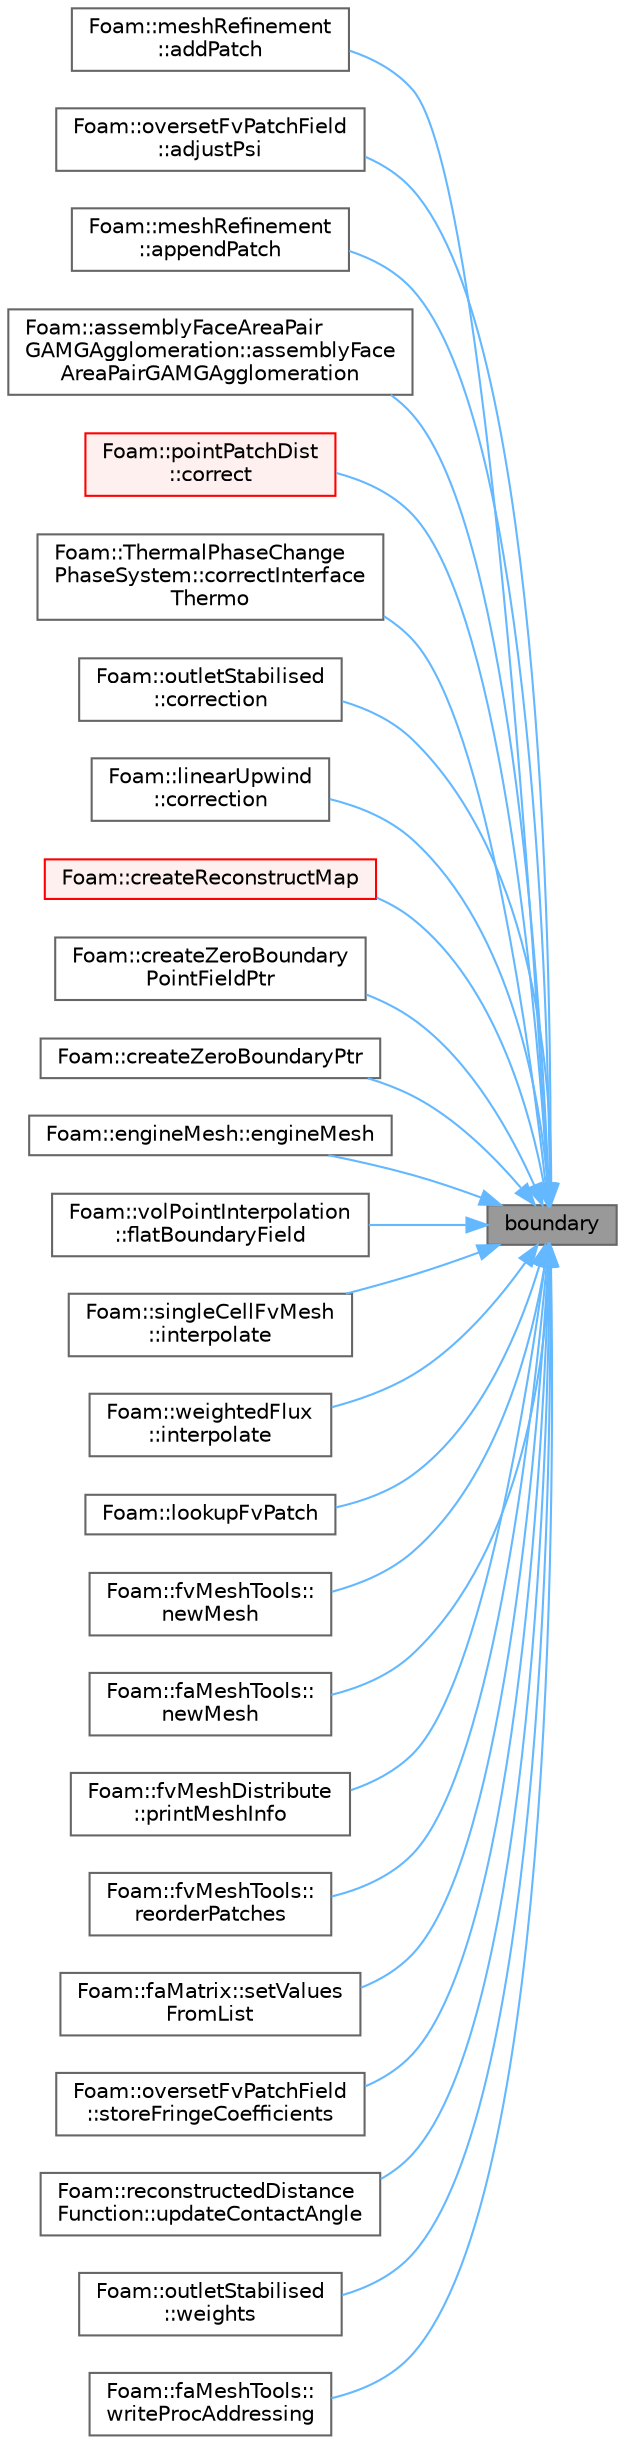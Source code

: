 digraph "boundary"
{
 // LATEX_PDF_SIZE
  bgcolor="transparent";
  edge [fontname=Helvetica,fontsize=10,labelfontname=Helvetica,labelfontsize=10];
  node [fontname=Helvetica,fontsize=10,shape=box,height=0.2,width=0.4];
  rankdir="RL";
  Node1 [id="Node000001",label="boundary",height=0.2,width=0.4,color="gray40", fillcolor="grey60", style="filled", fontcolor="black",tooltip=" "];
  Node1 -> Node2 [id="edge1_Node000001_Node000002",dir="back",color="steelblue1",style="solid",tooltip=" "];
  Node2 [id="Node000002",label="Foam::meshRefinement\l::addPatch",height=0.2,width=0.4,color="grey40", fillcolor="white", style="filled",URL="$classFoam_1_1meshRefinement.html#a7648b2de2bf053048ba38532a8cf73a1",tooltip=" "];
  Node1 -> Node3 [id="edge2_Node000001_Node000003",dir="back",color="steelblue1",style="solid",tooltip=" "];
  Node3 [id="Node000003",label="Foam::oversetFvPatchField\l::adjustPsi",height=0.2,width=0.4,color="grey40", fillcolor="white", style="filled",URL="$classFoam_1_1oversetFvPatchField.html#a86d7719ec2a9a945f89ce0345cd4c031",tooltip=" "];
  Node1 -> Node4 [id="edge3_Node000001_Node000004",dir="back",color="steelblue1",style="solid",tooltip=" "];
  Node4 [id="Node000004",label="Foam::meshRefinement\l::appendPatch",height=0.2,width=0.4,color="grey40", fillcolor="white", style="filled",URL="$classFoam_1_1meshRefinement.html#aed2a5a12ca106976301dd2d80efcb85a",tooltip=" "];
  Node1 -> Node5 [id="edge4_Node000001_Node000005",dir="back",color="steelblue1",style="solid",tooltip=" "];
  Node5 [id="Node000005",label="Foam::assemblyFaceAreaPair\lGAMGAgglomeration::assemblyFace\lAreaPairGAMGAgglomeration",height=0.2,width=0.4,color="grey40", fillcolor="white", style="filled",URL="$classFoam_1_1assemblyFaceAreaPairGAMGAgglomeration.html#a20d2ad010af40e1bebd54b2bfc442dff",tooltip=" "];
  Node1 -> Node6 [id="edge5_Node000001_Node000006",dir="back",color="steelblue1",style="solid",tooltip=" "];
  Node6 [id="Node000006",label="Foam::pointPatchDist\l::correct",height=0.2,width=0.4,color="red", fillcolor="#FFF0F0", style="filled",URL="$classFoam_1_1pointPatchDist.html#a3ae44b28050c3aa494c1d8e18cf618c1",tooltip=" "];
  Node1 -> Node8 [id="edge6_Node000001_Node000008",dir="back",color="steelblue1",style="solid",tooltip=" "];
  Node8 [id="Node000008",label="Foam::ThermalPhaseChange\lPhaseSystem::correctInterface\lThermo",height=0.2,width=0.4,color="grey40", fillcolor="white", style="filled",URL="$classFoam_1_1ThermalPhaseChangePhaseSystem.html#a49acbe6bbfb8665ce4c3fdc7e52d385b",tooltip=" "];
  Node1 -> Node9 [id="edge7_Node000001_Node000009",dir="back",color="steelblue1",style="solid",tooltip=" "];
  Node9 [id="Node000009",label="Foam::outletStabilised\l::correction",height=0.2,width=0.4,color="grey40", fillcolor="white", style="filled",URL="$classFoam_1_1outletStabilised.html#a9c79cff1f5952f2e865730d39bf9b2fe",tooltip=" "];
  Node1 -> Node10 [id="edge8_Node000001_Node000010",dir="back",color="steelblue1",style="solid",tooltip=" "];
  Node10 [id="Node000010",label="Foam::linearUpwind\l::correction",height=0.2,width=0.4,color="grey40", fillcolor="white", style="filled",URL="$classFoam_1_1linearUpwind.html#ad25d61b69bb476886334d918209c41b7",tooltip=" "];
  Node1 -> Node11 [id="edge9_Node000001_Node000011",dir="back",color="steelblue1",style="solid",tooltip=" "];
  Node11 [id="Node000011",label="Foam::createReconstructMap",height=0.2,width=0.4,color="red", fillcolor="#FFF0F0", style="filled",URL="$namespaceFoam.html#a6328825e7cbeceaa942b6af209620f8c",tooltip=" "];
  Node1 -> Node14 [id="edge10_Node000001_Node000014",dir="back",color="steelblue1",style="solid",tooltip=" "];
  Node14 [id="Node000014",label="Foam::createZeroBoundary\lPointFieldPtr",height=0.2,width=0.4,color="grey40", fillcolor="white", style="filled",URL="$namespaceFoam.html#ac715075c5f81c84029fced91dd0df0c3",tooltip=" "];
  Node1 -> Node15 [id="edge11_Node000001_Node000015",dir="back",color="steelblue1",style="solid",tooltip=" "];
  Node15 [id="Node000015",label="Foam::createZeroBoundaryPtr",height=0.2,width=0.4,color="grey40", fillcolor="white", style="filled",URL="$namespaceFoam.html#ad5cb4535e2e4528ff3c9c7ed55e91ada",tooltip=" "];
  Node1 -> Node16 [id="edge12_Node000001_Node000016",dir="back",color="steelblue1",style="solid",tooltip=" "];
  Node16 [id="Node000016",label="Foam::engineMesh::engineMesh",height=0.2,width=0.4,color="grey40", fillcolor="white", style="filled",URL="$classFoam_1_1engineMesh.html#ac9e1a1e4fbbd91b4fb4cd7b1155ccd5f",tooltip=" "];
  Node1 -> Node17 [id="edge13_Node000001_Node000017",dir="back",color="steelblue1",style="solid",tooltip=" "];
  Node17 [id="Node000017",label="Foam::volPointInterpolation\l::flatBoundaryField",height=0.2,width=0.4,color="grey40", fillcolor="white", style="filled",URL="$classFoam_1_1volPointInterpolation.html#af8c1a789296324435fa34d0bccb78e25",tooltip=" "];
  Node1 -> Node18 [id="edge14_Node000001_Node000018",dir="back",color="steelblue1",style="solid",tooltip=" "];
  Node18 [id="Node000018",label="Foam::singleCellFvMesh\l::interpolate",height=0.2,width=0.4,color="grey40", fillcolor="white", style="filled",URL="$classFoam_1_1singleCellFvMesh.html#af97d05ec6e72fd577f9913c9bd086797",tooltip=" "];
  Node1 -> Node19 [id="edge15_Node000001_Node000019",dir="back",color="steelblue1",style="solid",tooltip=" "];
  Node19 [id="Node000019",label="Foam::weightedFlux\l::interpolate",height=0.2,width=0.4,color="grey40", fillcolor="white", style="filled",URL="$classFoam_1_1weightedFlux.html#a3192994737539d563a5dc450b9d8c04d",tooltip=" "];
  Node1 -> Node20 [id="edge16_Node000001_Node000020",dir="back",color="steelblue1",style="solid",tooltip=" "];
  Node20 [id="Node000020",label="Foam::lookupFvPatch",height=0.2,width=0.4,color="grey40", fillcolor="white", style="filled",URL="$namespaceFoam.html#a128b923116f1959d6a70281846271068",tooltip=" "];
  Node1 -> Node21 [id="edge17_Node000001_Node000021",dir="back",color="steelblue1",style="solid",tooltip=" "];
  Node21 [id="Node000021",label="Foam::fvMeshTools::\lnewMesh",height=0.2,width=0.4,color="grey40", fillcolor="white", style="filled",URL="$classFoam_1_1fvMeshTools.html#a5a5aeacedb38e24c795395006292ae22",tooltip=" "];
  Node1 -> Node22 [id="edge18_Node000001_Node000022",dir="back",color="steelblue1",style="solid",tooltip=" "];
  Node22 [id="Node000022",label="Foam::faMeshTools::\lnewMesh",height=0.2,width=0.4,color="grey40", fillcolor="white", style="filled",URL="$classFoam_1_1faMeshTools.html#ad6c86a391697ecc199384e0bff08dee0",tooltip=" "];
  Node1 -> Node23 [id="edge19_Node000001_Node000023",dir="back",color="steelblue1",style="solid",tooltip=" "];
  Node23 [id="Node000023",label="Foam::fvMeshDistribute\l::printMeshInfo",height=0.2,width=0.4,color="grey40", fillcolor="white", style="filled",URL="$classFoam_1_1fvMeshDistribute.html#a8a0700fdb9e32ce9809a663ad13ab01b",tooltip=" "];
  Node1 -> Node24 [id="edge20_Node000001_Node000024",dir="back",color="steelblue1",style="solid",tooltip=" "];
  Node24 [id="Node000024",label="Foam::fvMeshTools::\lreorderPatches",height=0.2,width=0.4,color="grey40", fillcolor="white", style="filled",URL="$classFoam_1_1fvMeshTools.html#a18d7d3895abc0ab81c525bd81ba69a9c",tooltip=" "];
  Node1 -> Node25 [id="edge21_Node000001_Node000025",dir="back",color="steelblue1",style="solid",tooltip=" "];
  Node25 [id="Node000025",label="Foam::faMatrix::setValues\lFromList",height=0.2,width=0.4,color="grey40", fillcolor="white", style="filled",URL="$classFoam_1_1faMatrix.html#ac6f9bae6c70094af19510e911b238a2b",tooltip=" "];
  Node1 -> Node26 [id="edge22_Node000001_Node000026",dir="back",color="steelblue1",style="solid",tooltip=" "];
  Node26 [id="Node000026",label="Foam::oversetFvPatchField\l::storeFringeCoefficients",height=0.2,width=0.4,color="grey40", fillcolor="white", style="filled",URL="$classFoam_1_1oversetFvPatchField.html#a0adb99a184214ca4b8ff2745263789b4",tooltip=" "];
  Node1 -> Node27 [id="edge23_Node000001_Node000027",dir="back",color="steelblue1",style="solid",tooltip=" "];
  Node27 [id="Node000027",label="Foam::reconstructedDistance\lFunction::updateContactAngle",height=0.2,width=0.4,color="grey40", fillcolor="white", style="filled",URL="$classFoam_1_1reconstructedDistanceFunction.html#ac2c0ac9f20327268062dd66985bba1bd",tooltip=" "];
  Node1 -> Node28 [id="edge24_Node000001_Node000028",dir="back",color="steelblue1",style="solid",tooltip=" "];
  Node28 [id="Node000028",label="Foam::outletStabilised\l::weights",height=0.2,width=0.4,color="grey40", fillcolor="white", style="filled",URL="$classFoam_1_1outletStabilised.html#a714f951f747788eab2252ad315bb0d4f",tooltip=" "];
  Node1 -> Node29 [id="edge25_Node000001_Node000029",dir="back",color="steelblue1",style="solid",tooltip=" "];
  Node29 [id="Node000029",label="Foam::faMeshTools::\lwriteProcAddressing",height=0.2,width=0.4,color="grey40", fillcolor="white", style="filled",URL="$classFoam_1_1faMeshTools.html#a8d9d7b4d21d8e616ae38729a656e5a7a",tooltip=" "];
}

